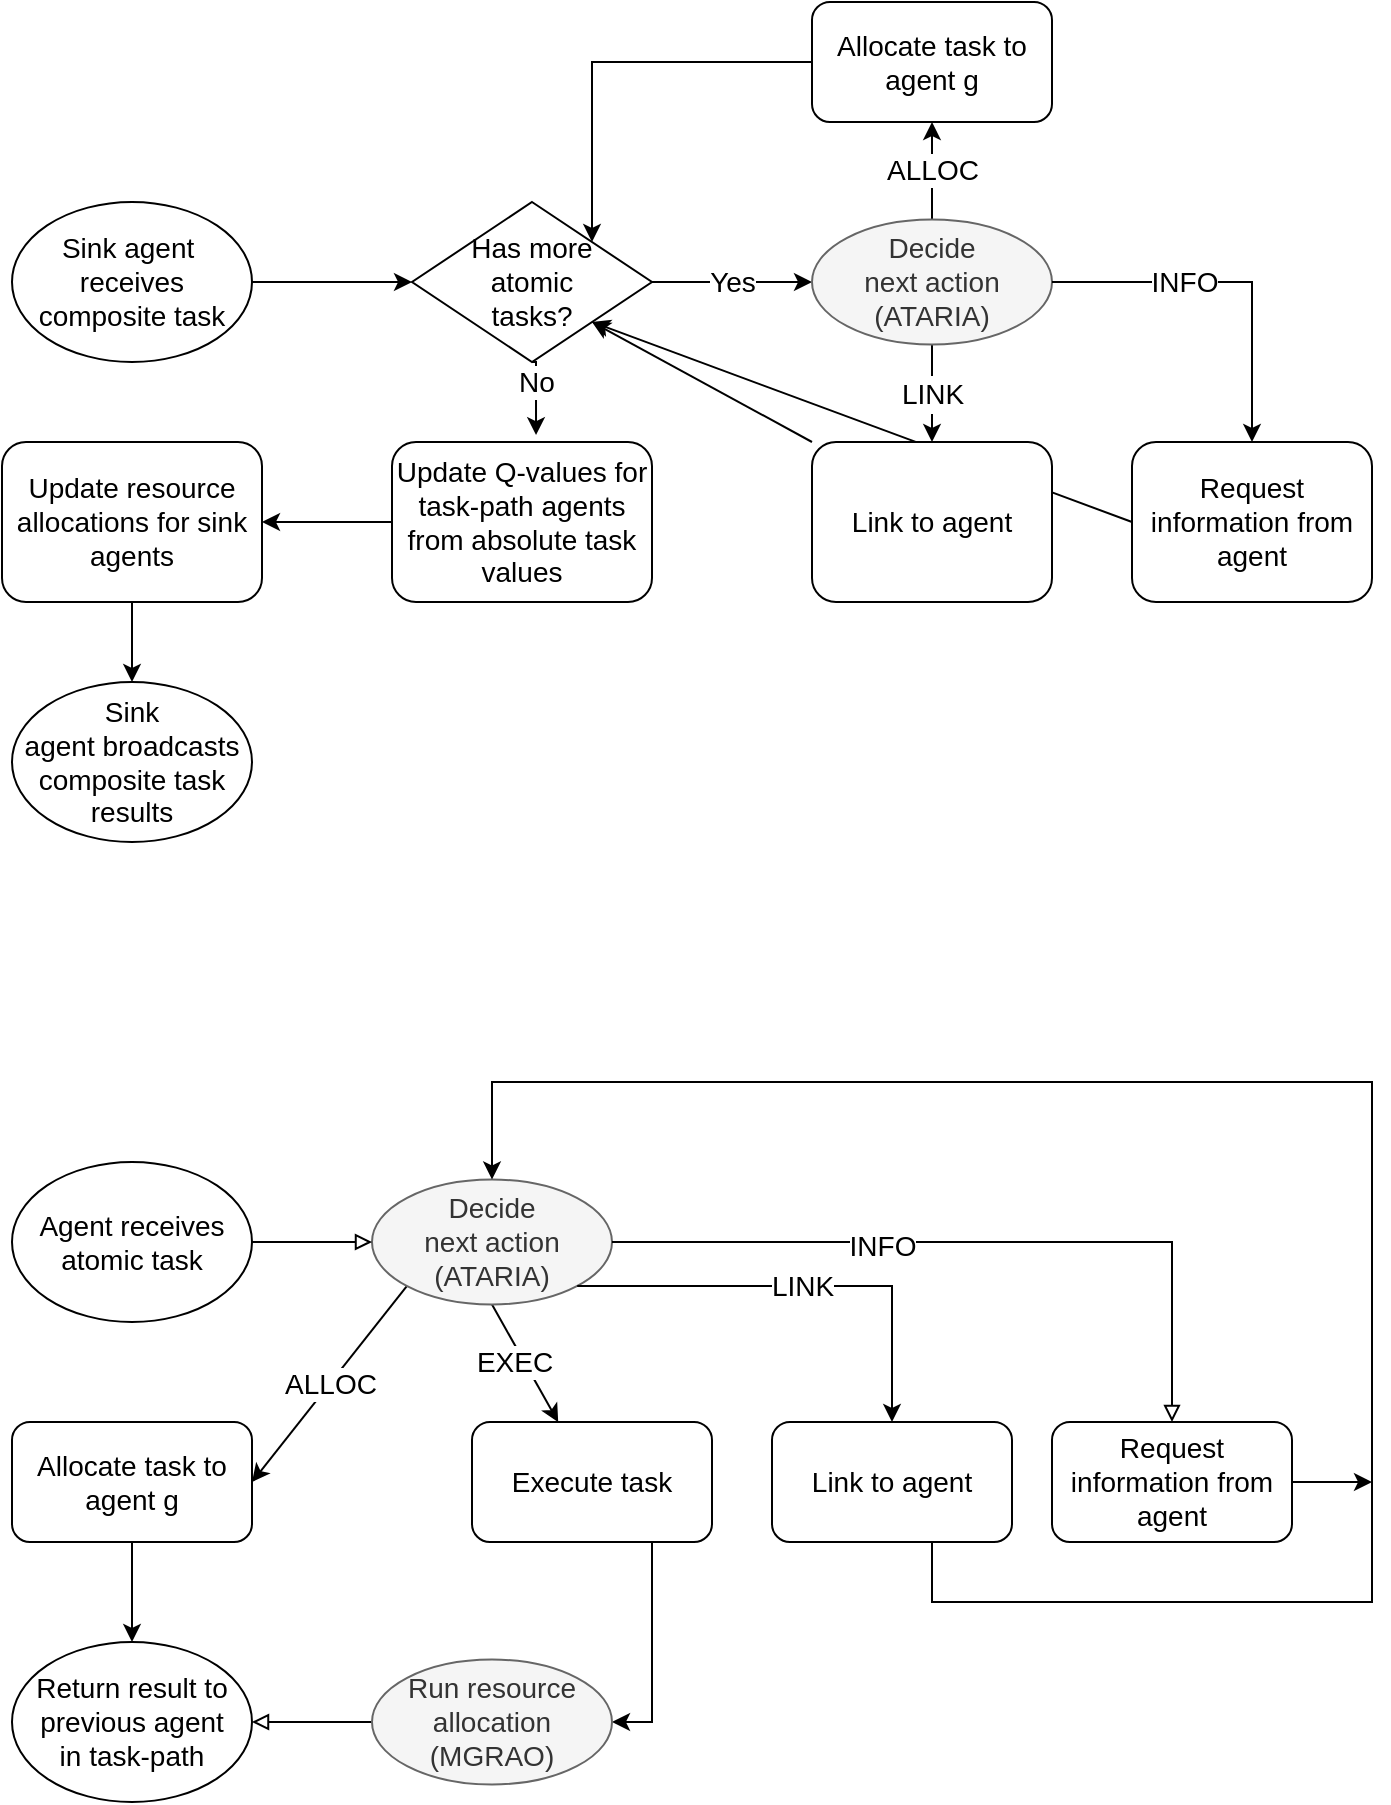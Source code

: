 <mxfile version="15.4.0" type="device"><diagram id="C5RBs43oDa-KdzZeNtuy" name="Page-1"><mxGraphModel dx="1916" dy="1979" grid="1" gridSize="10" guides="1" tooltips="1" connect="1" arrows="1" fold="1" page="1" pageScale="1" pageWidth="827" pageHeight="1169" math="1" shadow="0"><root><mxCell id="WIyWlLk6GJQsqaUBKTNV-0"/><mxCell id="WIyWlLk6GJQsqaUBKTNV-1" parent="WIyWlLk6GJQsqaUBKTNV-0"/><mxCell id="ssV2FOtLgtWsP6kgQDFu-53" style="edgeStyle=orthogonalEdgeStyle;rounded=0;orthogonalLoop=1;jettySize=auto;html=1;entryX=0;entryY=0.5;entryDx=0;entryDy=0;endArrow=classic;endFill=1;fontSize=14;" parent="WIyWlLk6GJQsqaUBKTNV-1" source="ssV2FOtLgtWsP6kgQDFu-0" target="ssV2FOtLgtWsP6kgQDFu-52" edge="1"><mxGeometry relative="1" as="geometry"/></mxCell><mxCell id="ssV2FOtLgtWsP6kgQDFu-0" value="Sink agent&amp;nbsp;&lt;br&gt;receives composite task" style="ellipse;whiteSpace=wrap;html=1;fontSize=14;" parent="WIyWlLk6GJQsqaUBKTNV-1" vertex="1"><mxGeometry x="-40" y="-640" width="120" height="80" as="geometry"/></mxCell><mxCell id="ssV2FOtLgtWsP6kgQDFu-27" value="Yes" style="edgeStyle=orthogonalEdgeStyle;rounded=0;orthogonalLoop=1;jettySize=auto;html=1;entryX=0;entryY=0.5;entryDx=0;entryDy=0;endArrow=classic;endFill=1;exitX=1;exitY=0.5;exitDx=0;exitDy=0;fontSize=14;" parent="WIyWlLk6GJQsqaUBKTNV-1" source="ssV2FOtLgtWsP6kgQDFu-52" target="ssV2FOtLgtWsP6kgQDFu-37" edge="1"><mxGeometry relative="1" as="geometry"><mxPoint x="220" y="-560" as="sourcePoint"/><mxPoint x="220" y="-480" as="targetPoint"/></mxGeometry></mxCell><mxCell id="ujvmR3M6VsunWijk0EcX-56" value="ALLOC" style="edgeStyle=orthogonalEdgeStyle;rounded=0;orthogonalLoop=1;jettySize=auto;html=1;exitX=0.5;exitY=0;exitDx=0;exitDy=0;entryX=0.5;entryY=1;entryDx=0;entryDy=0;fontSize=14;" parent="WIyWlLk6GJQsqaUBKTNV-1" source="ssV2FOtLgtWsP6kgQDFu-37" target="ujvmR3M6VsunWijk0EcX-54" edge="1"><mxGeometry relative="1" as="geometry"/></mxCell><mxCell id="ujvmR3M6VsunWijk0EcX-57" value="LINK" style="edgeStyle=orthogonalEdgeStyle;rounded=0;orthogonalLoop=1;jettySize=auto;html=1;entryX=0.5;entryY=0;entryDx=0;entryDy=0;fontSize=14;exitX=0.5;exitY=1;exitDx=0;exitDy=0;labelBorderColor=#FFFFFF;" parent="WIyWlLk6GJQsqaUBKTNV-1" source="ssV2FOtLgtWsP6kgQDFu-37" target="ujvmR3M6VsunWijk0EcX-53" edge="1"><mxGeometry relative="1" as="geometry"/></mxCell><mxCell id="ssV2FOtLgtWsP6kgQDFu-37" value="Decide&lt;br style=&quot;font-size: 14px;&quot;&gt;next action (ATARIA)" style="ellipse;whiteSpace=wrap;html=1;fillColor=#f5f5f5;strokeColor=#666666;fontColor=#333333;fontStyle=0;fontSize=14;" parent="WIyWlLk6GJQsqaUBKTNV-1" vertex="1"><mxGeometry x="360" y="-631.25" width="120" height="62.5" as="geometry"/></mxCell><mxCell id="ssV2FOtLgtWsP6kgQDFu-54" value="No" style="edgeStyle=orthogonalEdgeStyle;rounded=0;orthogonalLoop=1;jettySize=auto;html=1;exitX=0.5;exitY=1;exitDx=0;exitDy=0;endArrow=classic;endFill=1;entryX=0.554;entryY=-0.043;entryDx=0;entryDy=0;fontSize=14;entryPerimeter=0;" parent="WIyWlLk6GJQsqaUBKTNV-1" source="ssV2FOtLgtWsP6kgQDFu-52" target="ml6N6uYRnU15SUwoXtsx-1" edge="1"><mxGeometry x="-0.378" relative="1" as="geometry"><mxPoint x="210" y="-500" as="targetPoint"/><mxPoint as="offset"/></mxGeometry></mxCell><mxCell id="ssV2FOtLgtWsP6kgQDFu-52" value="Has more&lt;br style=&quot;font-size: 14px;&quot;&gt;atomic&lt;br style=&quot;font-size: 14px;&quot;&gt;tasks?" style="rhombus;whiteSpace=wrap;html=1;fontSize=14;" parent="WIyWlLk6GJQsqaUBKTNV-1" vertex="1"><mxGeometry x="160" y="-640" width="120" height="80" as="geometry"/></mxCell><mxCell id="ssV2FOtLgtWsP6kgQDFu-55" value="Sink agent&amp;nbsp;broadcasts composite task results" style="ellipse;whiteSpace=wrap;html=1;fontSize=14;" parent="WIyWlLk6GJQsqaUBKTNV-1" vertex="1"><mxGeometry x="-40" y="-400" width="120" height="80" as="geometry"/></mxCell><mxCell id="ujvmR3M6VsunWijk0EcX-2" value="Agent&amp;nbsp;receives atomic task" style="ellipse;whiteSpace=wrap;html=1;fontSize=14;" parent="WIyWlLk6GJQsqaUBKTNV-1" vertex="1"><mxGeometry x="-40" y="-160" width="120" height="80" as="geometry"/></mxCell><mxCell id="iOzu0zs6psPY8I0whM0P-2" value="ALLOC" style="rounded=0;orthogonalLoop=1;jettySize=auto;html=1;entryX=1;entryY=0.5;entryDx=0;entryDy=0;exitX=0;exitY=1;exitDx=0;exitDy=0;fontSize=14;" parent="WIyWlLk6GJQsqaUBKTNV-1" source="ujvmR3M6VsunWijk0EcX-7" target="ujvmR3M6VsunWijk0EcX-47" edge="1"><mxGeometry relative="1" as="geometry"/></mxCell><mxCell id="iOzu0zs6psPY8I0whM0P-3" style="rounded=0;orthogonalLoop=1;jettySize=auto;html=1;exitX=0.5;exitY=1;exitDx=0;exitDy=0;fontSize=14;" parent="WIyWlLk6GJQsqaUBKTNV-1" source="ujvmR3M6VsunWijk0EcX-7" target="ujvmR3M6VsunWijk0EcX-41" edge="1"><mxGeometry relative="1" as="geometry"/></mxCell><mxCell id="iOzu0zs6psPY8I0whM0P-18" value="EXEC" style="edgeLabel;html=1;align=center;verticalAlign=middle;resizable=0;points=[];fontSize=14;" parent="iOzu0zs6psPY8I0whM0P-3" vertex="1" connectable="0"><mxGeometry x="-0.375" y="1" relative="1" as="geometry"><mxPoint y="10.94" as="offset"/></mxGeometry></mxCell><mxCell id="ujvmR3M6VsunWijk0EcX-7" value="Decide&lt;br style=&quot;font-size: 14px;&quot;&gt;next action (ATARIA)" style="ellipse;whiteSpace=wrap;html=1;fillColor=#f5f5f5;strokeColor=#666666;fontColor=#333333;fontStyle=0;fontSize=14;" parent="WIyWlLk6GJQsqaUBKTNV-1" vertex="1"><mxGeometry x="140" y="-151.25" width="120" height="62.5" as="geometry"/></mxCell><mxCell id="ujvmR3M6VsunWijk0EcX-15" style="edgeStyle=orthogonalEdgeStyle;rounded=0;orthogonalLoop=1;jettySize=auto;html=1;exitX=0;exitY=0.5;exitDx=0;exitDy=0;endArrow=block;endFill=0;entryX=1;entryY=0.5;entryDx=0;entryDy=0;fontSize=14;" parent="WIyWlLk6GJQsqaUBKTNV-1" source="ujvmR3M6VsunWijk0EcX-45" target="ujvmR3M6VsunWijk0EcX-17" edge="1"><mxGeometry relative="1" as="geometry"><mxPoint x="100" y="8.75" as="targetPoint"/></mxGeometry></mxCell><mxCell id="ujvmR3M6VsunWijk0EcX-17" value="Return result to previous agent in&amp;nbsp;&lt;span style=&quot;text-align: left; font-size: 14px;&quot;&gt;task-path&lt;/span&gt;" style="ellipse;whiteSpace=wrap;html=1;fontSize=14;" parent="WIyWlLk6GJQsqaUBKTNV-1" vertex="1"><mxGeometry x="-40" y="80" width="120" height="80" as="geometry"/></mxCell><mxCell id="iOzu0zs6psPY8I0whM0P-17" style="edgeStyle=orthogonalEdgeStyle;rounded=0;orthogonalLoop=1;jettySize=auto;html=1;exitX=0.75;exitY=1;exitDx=0;exitDy=0;entryX=1;entryY=0.5;entryDx=0;entryDy=0;fontSize=14;" parent="WIyWlLk6GJQsqaUBKTNV-1" source="ujvmR3M6VsunWijk0EcX-41" target="ujvmR3M6VsunWijk0EcX-45" edge="1"><mxGeometry relative="1" as="geometry"/></mxCell><mxCell id="ujvmR3M6VsunWijk0EcX-41" value="Execute task" style="rounded=1;whiteSpace=wrap;html=1;fontSize=14;" parent="WIyWlLk6GJQsqaUBKTNV-1" vertex="1"><mxGeometry x="190" y="-30" width="120" height="60" as="geometry"/></mxCell><mxCell id="iOzu0zs6psPY8I0whM0P-0" style="edgeStyle=orthogonalEdgeStyle;rounded=0;orthogonalLoop=1;jettySize=auto;html=1;entryX=0.5;entryY=0;entryDx=0;entryDy=0;fontSize=14;" parent="WIyWlLk6GJQsqaUBKTNV-1" source="ujvmR3M6VsunWijk0EcX-47" target="ujvmR3M6VsunWijk0EcX-17" edge="1"><mxGeometry relative="1" as="geometry"/></mxCell><mxCell id="ujvmR3M6VsunWijk0EcX-47" value="Allocate task to&lt;br style=&quot;font-size: 14px&quot;&gt;agent g" style="rounded=1;whiteSpace=wrap;html=1;fontSize=14;" parent="WIyWlLk6GJQsqaUBKTNV-1" vertex="1"><mxGeometry x="-40" y="-30" width="120" height="60" as="geometry"/></mxCell><mxCell id="ujvmR3M6VsunWijk0EcX-60" style="rounded=0;orthogonalLoop=1;jettySize=auto;html=1;exitX=0;exitY=0.5;exitDx=0;exitDy=0;entryX=1;entryY=1;entryDx=0;entryDy=0;fontSize=14;" parent="WIyWlLk6GJQsqaUBKTNV-1" source="ujvmR3M6VsunWijk0EcX-51" target="ssV2FOtLgtWsP6kgQDFu-52" edge="1"><mxGeometry relative="1" as="geometry"/></mxCell><mxCell id="ujvmR3M6VsunWijk0EcX-51" value="Request information from agent" style="rounded=1;whiteSpace=wrap;html=1;fontSize=14;" parent="WIyWlLk6GJQsqaUBKTNV-1" vertex="1"><mxGeometry x="520" y="-520" width="120" height="80" as="geometry"/></mxCell><mxCell id="ujvmR3M6VsunWijk0EcX-52" style="edgeStyle=orthogonalEdgeStyle;rounded=0;orthogonalLoop=1;jettySize=auto;html=1;entryX=0.5;entryY=0;entryDx=0;entryDy=0;endArrow=classic;endFill=1;fontSize=14;" parent="WIyWlLk6GJQsqaUBKTNV-1" source="ssV2FOtLgtWsP6kgQDFu-37" target="ujvmR3M6VsunWijk0EcX-51" edge="1"><mxGeometry relative="1" as="geometry"><mxPoint x="480.0" y="-599.9" as="sourcePoint"/><mxPoint x="800" y="-600" as="targetPoint"/></mxGeometry></mxCell><mxCell id="ujvmR3M6VsunWijk0EcX-62" value="INFO" style="edgeLabel;html=1;align=center;verticalAlign=middle;resizable=0;points=[];fontSize=14;" parent="ujvmR3M6VsunWijk0EcX-52" vertex="1" connectable="0"><mxGeometry x="-0.279" y="-2" relative="1" as="geometry"><mxPoint x="1" y="-2.1" as="offset"/></mxGeometry></mxCell><mxCell id="ujvmR3M6VsunWijk0EcX-59" style="rounded=0;orthogonalLoop=1;jettySize=auto;html=1;exitX=0;exitY=0;exitDx=0;exitDy=0;entryX=1;entryY=1;entryDx=0;entryDy=0;fontSize=14;" parent="WIyWlLk6GJQsqaUBKTNV-1" source="ujvmR3M6VsunWijk0EcX-53" target="ssV2FOtLgtWsP6kgQDFu-52" edge="1"><mxGeometry relative="1" as="geometry"/></mxCell><mxCell id="ujvmR3M6VsunWijk0EcX-53" value="Link to agent" style="rounded=1;whiteSpace=wrap;html=1;fontSize=14;" parent="WIyWlLk6GJQsqaUBKTNV-1" vertex="1"><mxGeometry x="360" y="-520" width="120" height="80" as="geometry"/></mxCell><mxCell id="ujvmR3M6VsunWijk0EcX-58" style="edgeStyle=orthogonalEdgeStyle;rounded=0;orthogonalLoop=1;jettySize=auto;html=1;exitX=0;exitY=0.5;exitDx=0;exitDy=0;fontSize=14;entryX=1;entryY=0;entryDx=0;entryDy=0;" parent="WIyWlLk6GJQsqaUBKTNV-1" source="ujvmR3M6VsunWijk0EcX-54" target="ssV2FOtLgtWsP6kgQDFu-52" edge="1"><mxGeometry relative="1" as="geometry"><mxPoint x="200" y="-780" as="targetPoint"/></mxGeometry></mxCell><mxCell id="ujvmR3M6VsunWijk0EcX-54" value="Allocate task to&lt;br style=&quot;font-size: 14px&quot;&gt;agent g" style="rounded=1;whiteSpace=wrap;html=1;fontSize=14;" parent="WIyWlLk6GJQsqaUBKTNV-1" vertex="1"><mxGeometry x="360" y="-740" width="120" height="60" as="geometry"/></mxCell><mxCell id="ujvmR3M6VsunWijk0EcX-45" value="Run resource allocation&lt;br style=&quot;font-size: 14px;&quot;&gt;(MGRAO)" style="ellipse;whiteSpace=wrap;html=1;fillColor=#f5f5f5;strokeColor=#666666;fontColor=#333333;fontStyle=0;fontSize=14;" parent="WIyWlLk6GJQsqaUBKTNV-1" vertex="1"><mxGeometry x="140" y="88.75" width="120" height="62.5" as="geometry"/></mxCell><mxCell id="ujvmR3M6VsunWijk0EcX-63" style="edgeStyle=orthogonalEdgeStyle;rounded=0;orthogonalLoop=1;jettySize=auto;html=1;entryX=0;entryY=0.5;entryDx=0;entryDy=0;endArrow=block;endFill=0;fontSize=14;exitX=1;exitY=0.5;exitDx=0;exitDy=0;" parent="WIyWlLk6GJQsqaUBKTNV-1" source="ujvmR3M6VsunWijk0EcX-2" target="ujvmR3M6VsunWijk0EcX-7" edge="1"><mxGeometry relative="1" as="geometry"><mxPoint x="100" y="-121.25" as="sourcePoint"/><mxPoint x="140" y="-120" as="targetPoint"/></mxGeometry></mxCell><mxCell id="iOzu0zs6psPY8I0whM0P-10" value="LINK" style="edgeStyle=orthogonalEdgeStyle;rounded=0;orthogonalLoop=1;jettySize=auto;html=1;entryX=0.5;entryY=0;entryDx=0;entryDy=0;fontSize=14;exitX=1;exitY=1;exitDx=0;exitDy=0;" parent="WIyWlLk6GJQsqaUBKTNV-1" source="ujvmR3M6VsunWijk0EcX-7" target="iOzu0zs6psPY8I0whM0P-14" edge="1"><mxGeometry relative="1" as="geometry"><mxPoint x="500" y="-128.75" as="sourcePoint"/></mxGeometry></mxCell><mxCell id="iOzu0zs6psPY8I0whM0P-21" style="edgeStyle=orthogonalEdgeStyle;rounded=0;orthogonalLoop=1;jettySize=auto;html=1;fontSize=14;" parent="WIyWlLk6GJQsqaUBKTNV-1" source="iOzu0zs6psPY8I0whM0P-11" edge="1"><mxGeometry relative="1" as="geometry"><mxPoint x="640" as="targetPoint"/></mxGeometry></mxCell><mxCell id="iOzu0zs6psPY8I0whM0P-11" value="Request information from agent" style="rounded=1;whiteSpace=wrap;html=1;fontSize=14;" parent="WIyWlLk6GJQsqaUBKTNV-1" vertex="1"><mxGeometry x="480" y="-30" width="120" height="60" as="geometry"/></mxCell><mxCell id="iOzu0zs6psPY8I0whM0P-12" style="edgeStyle=orthogonalEdgeStyle;rounded=0;orthogonalLoop=1;jettySize=auto;html=1;entryX=0.5;entryY=0;entryDx=0;entryDy=0;endArrow=block;endFill=0;fontSize=14;exitX=1;exitY=0.5;exitDx=0;exitDy=0;" parent="WIyWlLk6GJQsqaUBKTNV-1" source="ujvmR3M6VsunWijk0EcX-7" target="iOzu0zs6psPY8I0whM0P-11" edge="1"><mxGeometry relative="1" as="geometry"><mxPoint x="560" y="-160" as="sourcePoint"/><mxPoint x="880" y="-160" as="targetPoint"/></mxGeometry></mxCell><mxCell id="iOzu0zs6psPY8I0whM0P-13" value="INFO" style="edgeLabel;html=1;align=center;verticalAlign=middle;resizable=0;points=[];fontSize=14;" parent="iOzu0zs6psPY8I0whM0P-12" vertex="1" connectable="0"><mxGeometry x="-0.279" y="-2" relative="1" as="geometry"><mxPoint x="1" as="offset"/></mxGeometry></mxCell><mxCell id="iOzu0zs6psPY8I0whM0P-20" style="edgeStyle=orthogonalEdgeStyle;rounded=0;orthogonalLoop=1;jettySize=auto;html=1;exitX=0.5;exitY=1;exitDx=0;exitDy=0;entryX=0.5;entryY=0;entryDx=0;entryDy=0;fontSize=14;" parent="WIyWlLk6GJQsqaUBKTNV-1" source="iOzu0zs6psPY8I0whM0P-14" target="ujvmR3M6VsunWijk0EcX-7" edge="1"><mxGeometry relative="1" as="geometry"><Array as="points"><mxPoint x="420" y="30"/><mxPoint x="420" y="60"/><mxPoint x="640" y="60"/><mxPoint x="640" y="-200"/><mxPoint x="200" y="-200"/></Array></mxGeometry></mxCell><mxCell id="iOzu0zs6psPY8I0whM0P-14" value="Link to agent" style="rounded=1;whiteSpace=wrap;html=1;fontSize=14;" parent="WIyWlLk6GJQsqaUBKTNV-1" vertex="1"><mxGeometry x="340" y="-30" width="120" height="60" as="geometry"/></mxCell><mxCell id="ml6N6uYRnU15SUwoXtsx-3" style="edgeStyle=orthogonalEdgeStyle;rounded=0;orthogonalLoop=1;jettySize=auto;html=1;exitX=0;exitY=0.5;exitDx=0;exitDy=0;entryX=1;entryY=0.5;entryDx=0;entryDy=0;" parent="WIyWlLk6GJQsqaUBKTNV-1" source="ml6N6uYRnU15SUwoXtsx-1" target="ml6N6uYRnU15SUwoXtsx-2" edge="1"><mxGeometry relative="1" as="geometry"/></mxCell><mxCell id="ml6N6uYRnU15SUwoXtsx-1" value="Update Q-values for task-path agents from absolute task values" style="rounded=1;whiteSpace=wrap;html=1;fontSize=14;" parent="WIyWlLk6GJQsqaUBKTNV-1" vertex="1"><mxGeometry x="150" y="-520" width="130" height="80" as="geometry"/></mxCell><mxCell id="ml6N6uYRnU15SUwoXtsx-4" style="edgeStyle=orthogonalEdgeStyle;rounded=0;orthogonalLoop=1;jettySize=auto;html=1;exitX=0.5;exitY=1;exitDx=0;exitDy=0;entryX=0.5;entryY=0;entryDx=0;entryDy=0;" parent="WIyWlLk6GJQsqaUBKTNV-1" source="ml6N6uYRnU15SUwoXtsx-2" target="ssV2FOtLgtWsP6kgQDFu-55" edge="1"><mxGeometry relative="1" as="geometry"/></mxCell><mxCell id="ml6N6uYRnU15SUwoXtsx-2" value="Update resource allocations for sink agents" style="rounded=1;whiteSpace=wrap;html=1;fontSize=14;" parent="WIyWlLk6GJQsqaUBKTNV-1" vertex="1"><mxGeometry x="-45" y="-520" width="130" height="80" as="geometry"/></mxCell></root></mxGraphModel></diagram></mxfile>